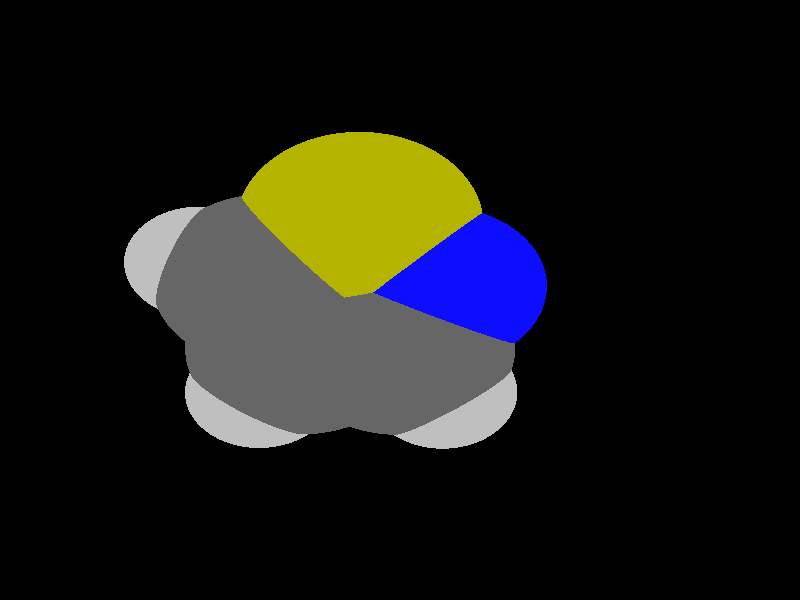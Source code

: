 global_settings {
	ambient_light rgb <0.200000002980232, 0.200000002980232, 0.200000002980232>
	max_trace_level 15
}

background { color rgb <0,0,0> }

camera {
	perspective
	location <7.82153298969289, -12.0879254575184, -7.1095773818893>
	angle 40
	up <-0.471372752967913, -0.640340633439039, 0.606441753943725>
	right <0.758939040194979, 0.0557492625729709, 0.648770801585964> * 1
	direction <-0.449242986620131, 0.766065201460986, 0.459700822365116> }

light_source {
	<18.2227086393165, -29.3422384782457, 12.136837325203>
	color rgb <1, 1, 1>
	fade_distance 50.1703555705607
	fade_power 0
	spotlight
	area_light <20, 0, 0>, <0, 0, 20>, 20, 20
	circular
	orient
	point_at <-18.2227086393165, 29.3422384782457, -12.136837325203>
}

light_source {
	<-29.1422952991933, -2.7544841118051, 3.39510278329804>
	color rgb <0.300000011920929, 0.300000011920929, 0.300000011920929> shadowless
	fade_distance 50.1703555705607
	fade_power 0
	parallel
	point_at <29.1422952991933, 2.7544841118051, -3.39510278329804>
}

#default {
	finish {ambient 0.5 diffuse 1 specular 0.2 roughness .01 metallic 1}
}

union {
cylinder {
	<-0.524941394681865, -0.723593278800454, 0.782704098608064>, 	<0.275411886119617, -0.266334731923699, 0.806214687078605>, 0.075
	pigment { rgbt <0.699999988079071, 0.699999988079071, 0, 0> }
}
cylinder {
	<0.275411886119617, -0.266334731923699, 0.806214687078605>, 	<0.91640016143573, 0.0998752585477245, 0.825043886529513>, 0.075
	pigment { rgbt <0.0500000007450581, 0.0500000007450581, 1, 0> }
}
cylinder {
	<-0.524941394681865, -0.723593278800454, 0.782704098608064>, 	<-0.823818753243231, -0.351260231608952, -0.0208634219463868>, 0.075
	pigment { rgbt <0.699999988079071, 0.699999988079071, 0, 0> }
}
cylinder {
	<-0.823818753243231, -0.351260231608952, -0.0208634219463868>, 	<-1.07262254889268, -0.0413074274457993, -0.68980218042887>, 0.075
	pigment { rgbt <0.400000005960464, 0.400000005960464, 0.400000005960464, 0> }
}
cylinder {
	<0.815486026159711, 0.0629580450871763, 0.791731626747242>, 	<0.850232133192003, 0.443898610408835, 0.264309061422387>, 0.075
	pigment { rgbt <0.0500000007450581, 0.0500000007450581, 1, 0> }
}
cylinder {
	<1.01731429671175, 0.136792472008273, 0.858356146311784>, 	<1.05206040374404, 0.517733037329931, 0.330933580986929>, 0.075
	pigment { rgbt <0.0500000007450581, 0.0500000007450581, 1, 0> }
}
cylinder {
	<0.850232133192003, 0.443898610408835, 0.264309061422387>, 	<0.886418140164615, 0.840625585896159, -0.284970217796446>, 0.075
	pigment { rgbt <0.400000005960464, 0.400000005960464, 0.400000005960464, 0> }
}
cylinder {
	<1.05206040374404, 0.517733037329931, 0.330933580986929>, 	<1.08824641071665, 0.914460012817255, -0.218345698231904>, 0.075
	pigment { rgbt <0.400000005960464, 0.400000005960464, 0.400000005960464, 0> }
}
cylinder {
	<0.987332275440634, 0.877542799356707, -0.251657958014175>, 	<0.435341138856204, 0.858203141741536, -0.701100702476465>, 0.075
	pigment { rgbt <0.400000005960464, 0.400000005960464, 0.400000005960464, 0> }
}
cylinder {
	<0.435341138856204, 0.858203141741536, -0.701100702476465>, 	<-0.116649997728226, 0.838863484126366, -1.15054344693875>, 0.075
	pigment { rgbt <0.400000005960464, 0.400000005960464, 0.400000005960464, 0> }
}
cylinder {
	<-0.0523466342453785, 0.815813406328326, -1.06115652754729>, 	<-0.530332909827605, 0.375727950542243, -0.830785894292343>, 0.075
	pigment { rgbt <0.400000005960464, 0.400000005960464, 0.400000005960464, 0> }
}
cylinder {
	<-0.180953361211074, 0.861913561924406, -1.23993036633022>, 	<-0.6589396367933, 0.421828106138323, -1.00955973307528>, 0.075
	pigment { rgbt <0.400000005960464, 0.400000005960464, 0.400000005960464, 0> }
}
cylinder {
	<-0.530332909827605, 0.375727950542243, -0.830785894292343>, 	<-1.00831918540983, -0.0643575052438394, -0.600415261037401>, 0.075
	pigment { rgbt <0.400000005960464, 0.400000005960464, 0.400000005960464, 0> }
}
cylinder {
	<-0.6589396367933, 0.421828106138323, -1.00955973307528>, 	<-1.13692591237553, -0.0182573496477591, -0.77918909982034>, 0.075
	pigment { rgbt <0.400000005960464, 0.400000005960464, 0.400000005960464, 0> }
}
cylinder {
	<-0.116649997728226, 0.838863484126366, -1.15054344693875>, 	<-0.167801156704669, 1.1904254348609, -1.70932009294353>, 0.075
	pigment { rgbt <0.400000005960464, 0.400000005960464, 0.400000005960464, 0> }
}
cylinder {
	<-0.167801156704669, 1.1904254348609, -1.70932009294353>, 	<-0.2001805600845, 1.41296909650259, -2.06303357240839>, 0.075
	pigment { rgbt <0.75, 0.75, 0.75, 0> }
}
cylinder {
	<-1.07262254889268, -0.0413074274457993, -0.68980218042887>, 	<-1.65614030135874, -0.204885567283643, -0.955427907883025>, 0.075
	pigment { rgbt <0.400000005960464, 0.400000005960464, 0.400000005960464, 0> }
}
cylinder {
	<-1.65614030135874, -0.204885567283643, -0.955427907883025>, 	<-2.02535981677772, -0.308389258934531, -1.12350197582518>, 0.075
	pigment { rgbt <0.75, 0.75, 0.75, 0> }
}
cylinder {
	<0.987332275440634, 0.877542799356707, -0.251657958014175>, 	<1.53248571412385, 1.24797442906034, -0.321945608764352>, 0.075
	pigment { rgbt <0.400000005960464, 0.400000005960464, 0.400000005960464, 0> }
}
cylinder {
	<1.53248571412385, 1.24797442906034, -0.321945608764352>, 	<1.87778249616595, 1.48260350892496, -0.366465367605016>, 0.075
	pigment { rgbt <0.75, 0.75, 0.75, 0> }
}
sphere {
	<-0.524941394681865, -0.723593278800454, 0.782704098608064>, 0.567
	pigment { rgbt <0.699999988079071, 0.699999988079071, 0,0> }
}
sphere {
	<0.91640016143573, 0.0998752585477245, 0.825043886529513>, 0.3834
	pigment { rgbt <0.0500000007450581, 0.0500000007450581, 1,0> }
}
sphere {
	<0.987332275440634, 0.877542799356707, -0.251657958014175>, 0.4104
	pigment { rgbt <0.400000005960464, 0.400000005960464, 0.400000005960464,0> }
}
sphere {
	<-0.116649997728226, 0.838863484126366, -1.15054344693875>, 0.4104
	pigment { rgbt <0.400000005960464, 0.400000005960464, 0.400000005960464,0> }
}
sphere {
	<-1.07262254889268, -0.0413074274457993, -0.68980218042887>, 0.4104
	pigment { rgbt <0.400000005960464, 0.400000005960464, 0.400000005960464,0> }
}
sphere {
	<-0.2001805600845, 1.41296909650259, -2.06303357240839>, 0.1674
	pigment { rgbt <0.75, 0.75, 0.75,0> }
}
sphere {
	<-2.02535981677772, -0.308389258934531, -1.12350197582518>, 0.1674
	pigment { rgbt <0.75, 0.75, 0.75,0> }
}
sphere {
	<1.87778249616595, 1.48260350892496, -0.366465367605016>, 0.1674
	pigment { rgbt <0.75, 0.75, 0.75,0> }
}
}
merge {
}
union {
}
merge {
sphere {
	<-0.524941394681865, -0.723593278800454, 0.782704098608064>, 1.79982
	pigment { rgbt <0, 0, 0,0> }
}
sphere {
	<0.91640016143573, 0.0998752585477245, 0.825043886529513>, 1.549845
	pigment { rgbt <0, 0, 0,0> }
}
sphere {
	<0.987332275440634, 0.877542799356707, -0.251657958014175>, 1.69983
	pigment { rgbt <0, 0, 0,0> }
}
sphere {
	<-0.116649997728226, 0.838863484126366, -1.15054344693875>, 1.69983
	pigment { rgbt <0, 0, 0,0> }
}
sphere {
	<-1.07262254889268, -0.0413074274457993, -0.68980218042887>, 1.69983
	pigment { rgbt <0, 0, 0,0> }
}
sphere {
	<-0.2001805600845, 1.41296909650259, -2.06303357240839>, 1.09989
	pigment { rgbt <0, 0, 0,0> }
}
sphere {
	<-2.02535981677772, -0.308389258934531, -1.12350197582518>, 1.09989
	pigment { rgbt <0, 0, 0,0> }
}
sphere {
	<1.87778249616595, 1.48260350892496, -0.366465367605016>, 1.09989
	pigment { rgbt <0, 0, 0,0> }
}
sphere {
	<-0.524941394681865, -0.723593278800454, 0.782704098608064>, 1.8
	pigment { rgbt <0.699999988079071, 0.699999988079071, 0,0.350000023841858> }
}
sphere {
	<0.91640016143573, 0.0998752585477245, 0.825043886529513>, 1.55
	pigment { rgbt <0.0500000007450581, 0.0500000007450581, 1,0.350000023841858> }
}
sphere {
	<0.987332275440634, 0.877542799356707, -0.251657958014175>, 1.7
	pigment { rgbt <0.400000005960464, 0.400000005960464, 0.400000005960464,0.350000023841858> }
}
sphere {
	<-0.116649997728226, 0.838863484126366, -1.15054344693875>, 1.7
	pigment { rgbt <0.400000005960464, 0.400000005960464, 0.400000005960464,0.350000023841858> }
}
sphere {
	<-1.07262254889268, -0.0413074274457993, -0.68980218042887>, 1.7
	pigment { rgbt <0.400000005960464, 0.400000005960464, 0.400000005960464,0.350000023841858> }
}
sphere {
	<-0.2001805600845, 1.41296909650259, -2.06303357240839>, 1.1
	pigment { rgbt <0.75, 0.75, 0.75,0.350000023841858> }
}
sphere {
	<-2.02535981677772, -0.308389258934531, -1.12350197582518>, 1.1
	pigment { rgbt <0.75, 0.75, 0.75,0.350000023841858> }
}
sphere {
	<1.87778249616595, 1.48260350892496, -0.366465367605016>, 1.1
	pigment { rgbt <0.75, 0.75, 0.75,0.350000023841858> }
}
}
